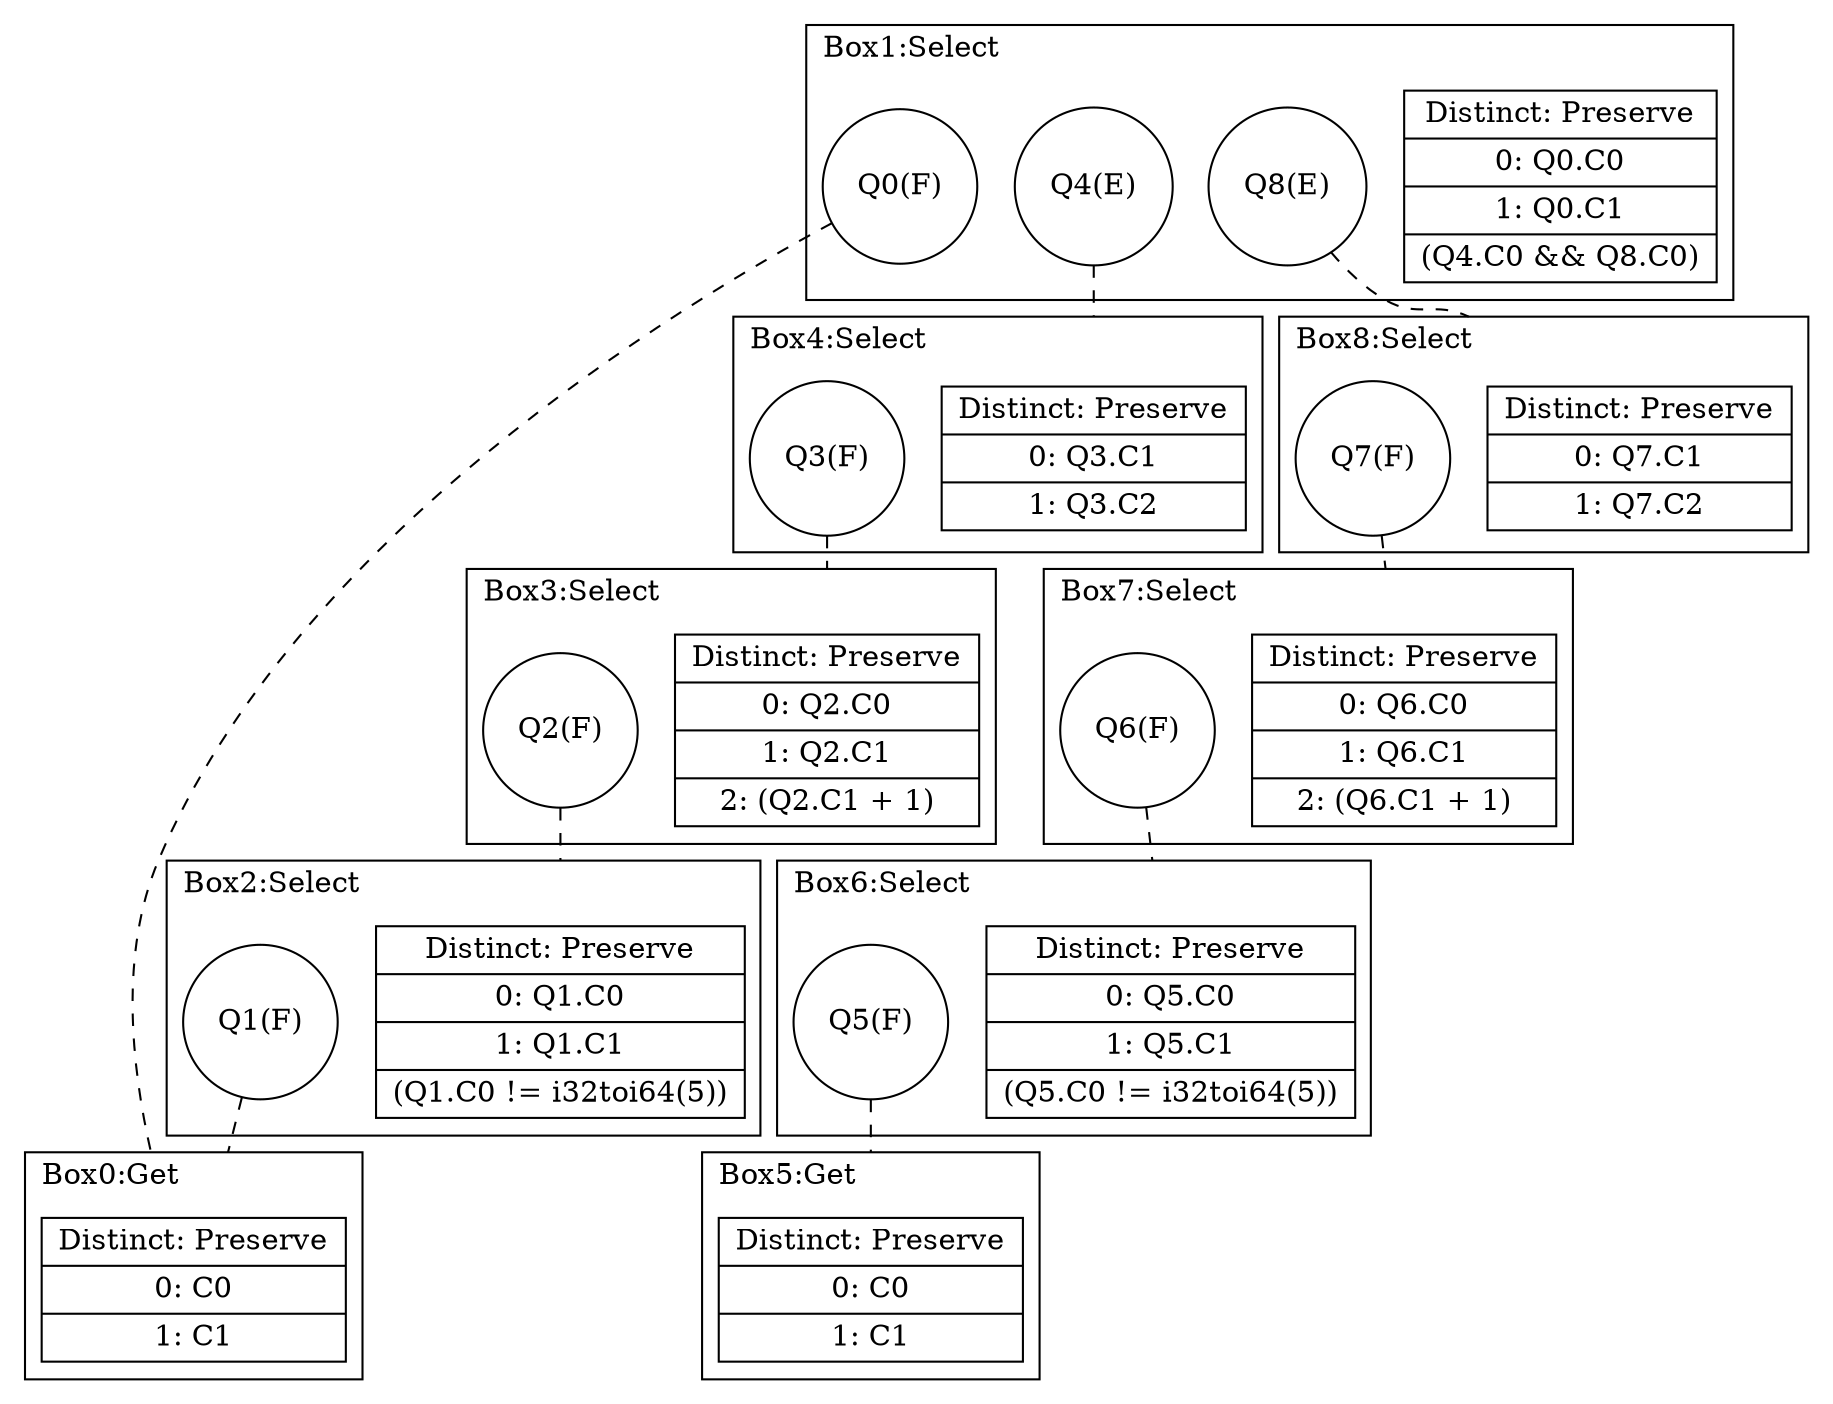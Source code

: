 digraph G {
    compound = true
    labeljust = l
    label = ""
    node [ shape = box ]
    subgraph cluster1 {
        label = "Box1:Select"
        boxhead1 [ shape = record, label = "{ Distinct: Preserve| 0: Q0.C0| 1: Q0.C1| (Q4.C0 && Q8.C0) }" ]
        {
            rank = same
            node [ shape = circle ]
            Q0 [ label = "Q0(F)" ]
            Q4 [ label = "Q4(E)" ]
            Q8 [ label = "Q8(E)" ]
        }
    }
    subgraph cluster0 {
        label = "Box0:Get"
        boxhead0 [ shape = record, label = "{ Distinct: Preserve| 0: C0| 1: C1 }" ]
        {
            rank = same
        }
    }
    subgraph cluster4 {
        label = "Box4:Select"
        boxhead4 [ shape = record, label = "{ Distinct: Preserve| 0: Q3.C1| 1: Q3.C2 }" ]
        {
            rank = same
            node [ shape = circle ]
            Q3 [ label = "Q3(F)" ]
        }
    }
    subgraph cluster3 {
        label = "Box3:Select"
        boxhead3 [ shape = record, label = "{ Distinct: Preserve| 0: Q2.C0| 1: Q2.C1| 2: (Q2.C1 + 1) }" ]
        {
            rank = same
            node [ shape = circle ]
            Q2 [ label = "Q2(F)" ]
        }
    }
    subgraph cluster2 {
        label = "Box2:Select"
        boxhead2 [ shape = record, label = "{ Distinct: Preserve| 0: Q1.C0| 1: Q1.C1| (Q1.C0 != i32toi64(5)) }" ]
        {
            rank = same
            node [ shape = circle ]
            Q1 [ label = "Q1(F)" ]
        }
    }
    subgraph cluster8 {
        label = "Box8:Select"
        boxhead8 [ shape = record, label = "{ Distinct: Preserve| 0: Q7.C1| 1: Q7.C2 }" ]
        {
            rank = same
            node [ shape = circle ]
            Q7 [ label = "Q7(F)" ]
        }
    }
    subgraph cluster7 {
        label = "Box7:Select"
        boxhead7 [ shape = record, label = "{ Distinct: Preserve| 0: Q6.C0| 1: Q6.C1| 2: (Q6.C1 + 1) }" ]
        {
            rank = same
            node [ shape = circle ]
            Q6 [ label = "Q6(F)" ]
        }
    }
    subgraph cluster6 {
        label = "Box6:Select"
        boxhead6 [ shape = record, label = "{ Distinct: Preserve| 0: Q5.C0| 1: Q5.C1| (Q5.C0 != i32toi64(5)) }" ]
        {
            rank = same
            node [ shape = circle ]
            Q5 [ label = "Q5(F)" ]
        }
    }
    subgraph cluster5 {
        label = "Box5:Get"
        boxhead5 [ shape = record, label = "{ Distinct: Preserve| 0: C0| 1: C1 }" ]
        {
            rank = same
        }
    }
    edge [ arrowhead = none, style = dashed ]
    Q0 -> boxhead0 [ lhead = cluster0 ]
    Q4 -> boxhead4 [ lhead = cluster4 ]
    Q8 -> boxhead8 [ lhead = cluster8 ]
    Q3 -> boxhead3 [ lhead = cluster3 ]
    Q2 -> boxhead2 [ lhead = cluster2 ]
    Q1 -> boxhead0 [ lhead = cluster0 ]
    Q7 -> boxhead7 [ lhead = cluster7 ]
    Q6 -> boxhead6 [ lhead = cluster6 ]
    Q5 -> boxhead5 [ lhead = cluster5 ]
}
